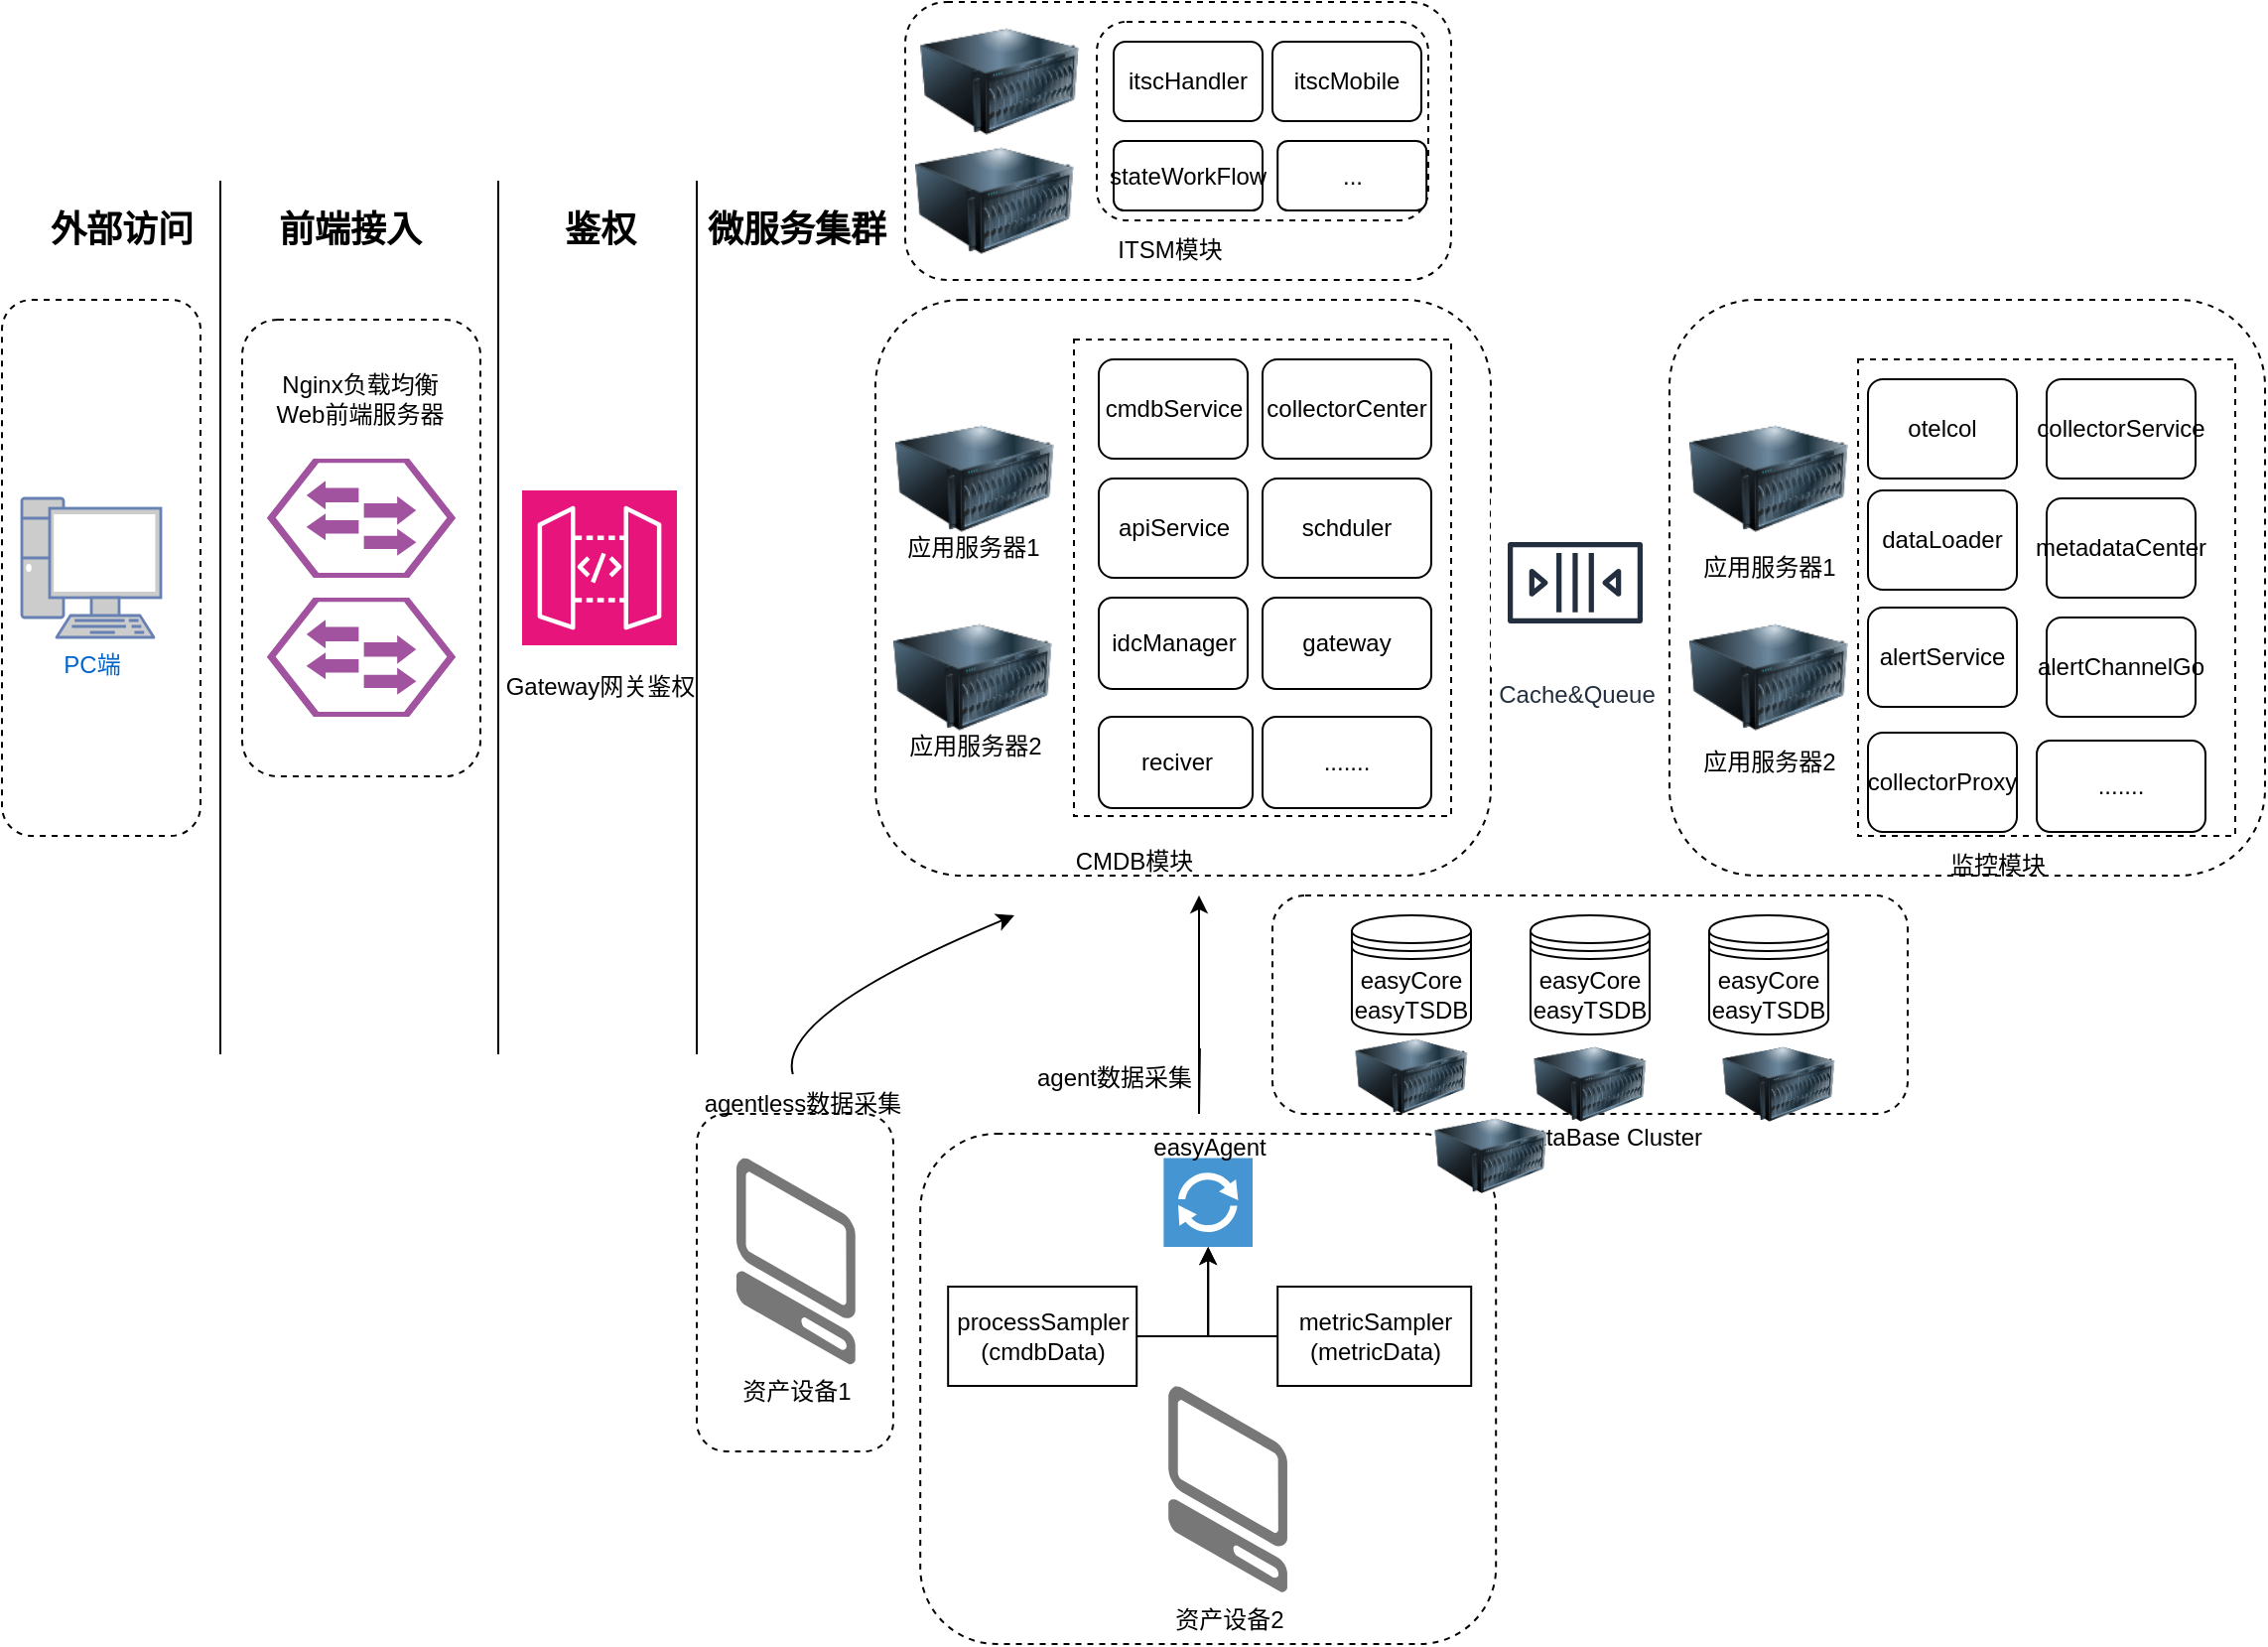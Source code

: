 <mxfile version="24.0.5" type="github">
  <diagram name="第 1 页" id="UEVJXnBHdPSzS9DN39Q3">
    <mxGraphModel dx="1908" dy="1112" grid="1" gridSize="10" guides="1" tooltips="1" connect="1" arrows="1" fold="1" page="1" pageScale="1" pageWidth="1169" pageHeight="1654" math="0" shadow="0">
      <root>
        <mxCell id="0" />
        <mxCell id="1" parent="0" />
        <mxCell id="U64g5x8YHhDghbwO3PD0-74" value="" style="rounded=1;whiteSpace=wrap;html=1;strokeColor=default;align=center;verticalAlign=middle;fontFamily=Helvetica;fontSize=12;fontColor=default;fillColor=default;dashed=1;" vertex="1" parent="1">
          <mxGeometry x="360" y="560" width="99" height="170" as="geometry" />
        </mxCell>
        <mxCell id="U64g5x8YHhDghbwO3PD0-43" value="" style="rounded=1;whiteSpace=wrap;html=1;strokeColor=default;align=center;verticalAlign=middle;fontFamily=Helvetica;fontSize=12;fontColor=default;fillColor=default;dashed=1" vertex="1" parent="1">
          <mxGeometry x="650" y="450" width="320" height="110" as="geometry" />
        </mxCell>
        <mxCell id="Y1PHwbgM20A0MRqoEUd3-15" value="" style="rounded=1;whiteSpace=wrap;html=1;dashed=1;" parent="1" vertex="1">
          <mxGeometry x="131" y="160" width="120" height="230" as="geometry" />
        </mxCell>
        <mxCell id="Y1PHwbgM20A0MRqoEUd3-2" value="" style="rounded=1;whiteSpace=wrap;html=1;dashed=1;" parent="1" vertex="1">
          <mxGeometry x="10" y="150" width="100" height="270" as="geometry" />
        </mxCell>
        <mxCell id="Y1PHwbgM20A0MRqoEUd3-6" value="&lt;b&gt;&lt;font style=&quot;font-size: 18px;&quot;&gt;外部访问&lt;/font&gt;&lt;/b&gt;" style="text;html=1;align=center;verticalAlign=middle;resizable=0;points=[];autosize=1;strokeColor=none;fillColor=none;fontFamily=Helvetica;fontSize=12;fontColor=default;" parent="1" vertex="1">
          <mxGeometry x="20" y="95" width="100" height="40" as="geometry" />
        </mxCell>
        <mxCell id="Y1PHwbgM20A0MRqoEUd3-7" value="PC端" style="fontColor=#0066CC;verticalAlign=top;verticalLabelPosition=bottom;labelPosition=center;align=center;html=1;outlineConnect=0;fillColor=#CCCCCC;strokeColor=#6881B3;gradientColor=none;gradientDirection=north;strokeWidth=2;shape=mxgraph.networks.pc;rounded=0;fontFamily=Helvetica;fontSize=12;" parent="1" vertex="1">
          <mxGeometry x="20" y="250" width="70" height="70" as="geometry" />
        </mxCell>
        <mxCell id="Y1PHwbgM20A0MRqoEUd3-9" value="&lt;b&gt;&lt;font style=&quot;font-size: 18px;&quot;&gt;前端接入&lt;/font&gt;&lt;/b&gt;" style="text;html=1;align=center;verticalAlign=middle;resizable=0;points=[];autosize=1;strokeColor=none;fillColor=none;fontFamily=Helvetica;fontSize=12;fontColor=default;" parent="1" vertex="1">
          <mxGeometry x="135" y="95" width="100" height="40" as="geometry" />
        </mxCell>
        <mxCell id="Y1PHwbgM20A0MRqoEUd3-10" value="" style="rounded=1;whiteSpace=wrap;html=1;dashed=1;verticalLabelPosition=bottom;sketch=0;fillColor=#A153A0;strokeColor=#ffffff;verticalAlign=top;points=[[0,0.5,0],[0.125,0.25,0],[0.25,0,0],[0.5,0,0],[0.75,0,0],[0.875,0.25,0],[1,0.5,0],[0.875,0.75,0],[0.75,1,0],[0.5,1,0],[0.125,0.75,0]];pointerEvents=1;shape=mxgraph.cisco_safe.compositeIcon;bgIcon=mxgraph.cisco_safe.design.blank_device;resIcon=mxgraph.cisco_safe.design.access_switch_2;" parent="1" vertex="1">
          <mxGeometry x="143.5" y="230" width="95" height="60" as="geometry" />
        </mxCell>
        <mxCell id="Y1PHwbgM20A0MRqoEUd3-12" value="" style="rounded=1;whiteSpace=wrap;html=1;dashed=1;verticalLabelPosition=bottom;sketch=0;fillColor=#A153A0;strokeColor=#ffffff;verticalAlign=top;points=[[0,0.5,0],[0.125,0.25,0],[0.25,0,0],[0.5,0,0],[0.75,0,0],[0.875,0.25,0],[1,0.5,0],[0.875,0.75,0],[0.75,1,0],[0.5,1,0],[0.125,0.75,0]];pointerEvents=1;shape=mxgraph.cisco_safe.compositeIcon;bgIcon=mxgraph.cisco_safe.design.blank_device;resIcon=mxgraph.cisco_safe.design.access_switch_2;" parent="1" vertex="1">
          <mxGeometry x="143.5" y="300" width="95" height="60" as="geometry" />
        </mxCell>
        <mxCell id="Y1PHwbgM20A0MRqoEUd3-13" value="Nginx负载均衡&lt;br&gt;Web前端服务器" style="text;html=1;align=center;verticalAlign=middle;resizable=0;points=[];autosize=1;strokeColor=none;fillColor=none;fontFamily=Helvetica;fontSize=12;fontColor=default;" parent="1" vertex="1">
          <mxGeometry x="135" y="180" width="110" height="40" as="geometry" />
        </mxCell>
        <mxCell id="Y1PHwbgM20A0MRqoEUd3-18" value="" style="sketch=0;points=[[0,0,0],[0.25,0,0],[0.5,0,0],[0.75,0,0],[1,0,0],[0,1,0],[0.25,1,0],[0.5,1,0],[0.75,1,0],[1,1,0],[0,0.25,0],[0,0.5,0],[0,0.75,0],[1,0.25,0],[1,0.5,0],[1,0.75,0]];outlineConnect=0;fontColor=#232F3E;fillColor=#E7157B;strokeColor=#ffffff;dashed=0;verticalLabelPosition=bottom;verticalAlign=top;align=center;html=1;fontSize=12;fontStyle=0;aspect=fixed;shape=mxgraph.aws4.resourceIcon;resIcon=mxgraph.aws4.api_gateway;rounded=0;fontFamily=Helvetica;" parent="1" vertex="1">
          <mxGeometry x="272" y="246" width="78" height="78" as="geometry" />
        </mxCell>
        <mxCell id="Y1PHwbgM20A0MRqoEUd3-19" value="&lt;span style=&quot;font-size: 18px;&quot;&gt;&lt;b&gt;鉴权&lt;/b&gt;&lt;/span&gt;" style="text;html=1;align=center;verticalAlign=middle;resizable=0;points=[];autosize=1;strokeColor=none;fillColor=none;fontFamily=Helvetica;fontSize=12;fontColor=default;" parent="1" vertex="1">
          <mxGeometry x="281" y="95" width="60" height="40" as="geometry" />
        </mxCell>
        <mxCell id="Y1PHwbgM20A0MRqoEUd3-20" value="Gateway网关鉴权" style="text;html=1;align=center;verticalAlign=middle;resizable=0;points=[];autosize=1;strokeColor=none;fillColor=none;fontFamily=Helvetica;fontSize=12;fontColor=default;" parent="1" vertex="1">
          <mxGeometry x="251" y="330" width="120" height="30" as="geometry" />
        </mxCell>
        <mxCell id="Y1PHwbgM20A0MRqoEUd3-21" value="" style="rounded=1;whiteSpace=wrap;html=1;dashed=1;" parent="1" vertex="1">
          <mxGeometry x="450" y="150" width="310" height="290" as="geometry" />
        </mxCell>
        <mxCell id="U64g5x8YHhDghbwO3PD0-1" value="" style="image;html=1;image=img/lib/clip_art/computers/Server_128x128.png;rounded=0;strokeColor=default;align=center;verticalAlign=middle;fontFamily=Helvetica;fontSize=12;fontColor=default;fillColor=default;" vertex="1" parent="1">
          <mxGeometry x="460" y="200" width="80" height="80" as="geometry" />
        </mxCell>
        <mxCell id="U64g5x8YHhDghbwO3PD0-2" value="" style="image;html=1;image=img/lib/clip_art/computers/Server_128x128.png;rounded=0;strokeColor=default;align=center;verticalAlign=middle;fontFamily=Helvetica;fontSize=12;fontColor=default;fillColor=default;" vertex="1" parent="1">
          <mxGeometry x="459" y="300" width="80" height="80" as="geometry" />
        </mxCell>
        <mxCell id="U64g5x8YHhDghbwO3PD0-3" value="" style="rounded=0;whiteSpace=wrap;html=1;strokeColor=default;align=center;verticalAlign=middle;fontFamily=Helvetica;fontSize=12;fontColor=default;fillColor=default;dashed=1;" vertex="1" parent="1">
          <mxGeometry x="550" y="170" width="190" height="240" as="geometry" />
        </mxCell>
        <mxCell id="U64g5x8YHhDghbwO3PD0-4" value="CMDB模块" style="text;html=1;align=center;verticalAlign=middle;resizable=0;points=[];autosize=1;strokeColor=none;fillColor=none;fontFamily=Helvetica;fontSize=12;fontColor=default;" vertex="1" parent="1">
          <mxGeometry x="540" y="418" width="80" height="30" as="geometry" />
        </mxCell>
        <mxCell id="U64g5x8YHhDghbwO3PD0-5" value="应用服务器2" style="text;html=1;align=center;verticalAlign=middle;resizable=0;points=[];autosize=1;strokeColor=none;fillColor=none;fontFamily=Helvetica;fontSize=12;fontColor=default;" vertex="1" parent="1">
          <mxGeometry x="455" y="360" width="90" height="30" as="geometry" />
        </mxCell>
        <mxCell id="U64g5x8YHhDghbwO3PD0-6" value="应用服务器1" style="text;html=1;align=center;verticalAlign=middle;resizable=0;points=[];autosize=1;strokeColor=none;fillColor=none;fontFamily=Helvetica;fontSize=12;fontColor=default;" vertex="1" parent="1">
          <mxGeometry x="454" y="260" width="90" height="30" as="geometry" />
        </mxCell>
        <mxCell id="U64g5x8YHhDghbwO3PD0-7" value="cmdbService" style="rounded=1;whiteSpace=wrap;html=1;strokeColor=default;align=center;verticalAlign=middle;fontFamily=Helvetica;fontSize=12;fontColor=default;fillColor=default;" vertex="1" parent="1">
          <mxGeometry x="562.5" y="180" width="75" height="50" as="geometry" />
        </mxCell>
        <mxCell id="U64g5x8YHhDghbwO3PD0-8" value="collectorCenter" style="rounded=1;whiteSpace=wrap;html=1;strokeColor=default;align=center;verticalAlign=middle;fontFamily=Helvetica;fontSize=12;fontColor=default;fillColor=default;" vertex="1" parent="1">
          <mxGeometry x="645" y="180" width="85" height="50" as="geometry" />
        </mxCell>
        <mxCell id="U64g5x8YHhDghbwO3PD0-9" value="apiService" style="rounded=1;whiteSpace=wrap;html=1;strokeColor=default;align=center;verticalAlign=middle;fontFamily=Helvetica;fontSize=12;fontColor=default;fillColor=default;" vertex="1" parent="1">
          <mxGeometry x="562.5" y="240" width="75" height="50" as="geometry" />
        </mxCell>
        <mxCell id="U64g5x8YHhDghbwO3PD0-10" value="schduler" style="rounded=1;whiteSpace=wrap;html=1;strokeColor=default;align=center;verticalAlign=middle;fontFamily=Helvetica;fontSize=12;fontColor=default;fillColor=default;" vertex="1" parent="1">
          <mxGeometry x="645" y="240" width="85" height="50" as="geometry" />
        </mxCell>
        <mxCell id="U64g5x8YHhDghbwO3PD0-11" value="idcManager" style="rounded=1;whiteSpace=wrap;html=1;strokeColor=default;align=center;verticalAlign=middle;fontFamily=Helvetica;fontSize=12;fontColor=default;fillColor=default;" vertex="1" parent="1">
          <mxGeometry x="562.5" y="300" width="75" height="46" as="geometry" />
        </mxCell>
        <mxCell id="U64g5x8YHhDghbwO3PD0-12" value="reciver" style="rounded=1;whiteSpace=wrap;html=1;strokeColor=default;align=center;verticalAlign=middle;fontFamily=Helvetica;fontSize=12;fontColor=default;fillColor=default;" vertex="1" parent="1">
          <mxGeometry x="562.5" y="360" width="77.5" height="46" as="geometry" />
        </mxCell>
        <mxCell id="U64g5x8YHhDghbwO3PD0-13" value="gateway" style="rounded=1;whiteSpace=wrap;html=1;strokeColor=default;align=center;verticalAlign=middle;fontFamily=Helvetica;fontSize=12;fontColor=default;fillColor=default;" vertex="1" parent="1">
          <mxGeometry x="645" y="300" width="85" height="46" as="geometry" />
        </mxCell>
        <mxCell id="U64g5x8YHhDghbwO3PD0-18" value="......." style="rounded=1;whiteSpace=wrap;html=1;strokeColor=default;align=center;verticalAlign=middle;fontFamily=Helvetica;fontSize=12;fontColor=default;fillColor=default;" vertex="1" parent="1">
          <mxGeometry x="645" y="360" width="85" height="46" as="geometry" />
        </mxCell>
        <mxCell id="U64g5x8YHhDghbwO3PD0-21" value="" style="rounded=1;whiteSpace=wrap;html=1;strokeColor=default;align=center;verticalAlign=middle;fontFamily=Helvetica;fontSize=12;fontColor=default;fillColor=default;dashed=1;" vertex="1" parent="1">
          <mxGeometry x="472.6" y="570" width="290" height="257" as="geometry" />
        </mxCell>
        <mxCell id="U64g5x8YHhDghbwO3PD0-22" value="" style="pointerEvents=1;shadow=0;dashed=0;html=1;strokeColor=none;fillColor=#4495D1;labelPosition=center;verticalLabelPosition=bottom;verticalAlign=top;align=center;outlineConnect=0;shape=mxgraph.veeam.2d.proxy;rounded=0;fontFamily=Helvetica;fontSize=12;fontColor=default;" vertex="1" parent="1">
          <mxGeometry x="595.2" y="582.2" width="44.8" height="44.8" as="geometry" />
        </mxCell>
        <mxCell id="U64g5x8YHhDghbwO3PD0-30" style="edgeStyle=orthogonalEdgeStyle;rounded=0;orthogonalLoop=1;jettySize=auto;html=1;fontFamily=Helvetica;fontSize=12;fontColor=default;" edge="1" parent="1" source="U64g5x8YHhDghbwO3PD0-24" target="U64g5x8YHhDghbwO3PD0-22">
          <mxGeometry relative="1" as="geometry" />
        </mxCell>
        <mxCell id="U64g5x8YHhDghbwO3PD0-24" value="processSampler&lt;br&gt;(cmdbData)" style="html=1;dashed=0;whiteSpace=wrap;rounded=0;strokeColor=default;align=center;verticalAlign=middle;fontFamily=Helvetica;fontSize=12;fontColor=default;fillColor=default;" vertex="1" parent="1">
          <mxGeometry x="486.6" y="647" width="95" height="50" as="geometry" />
        </mxCell>
        <mxCell id="U64g5x8YHhDghbwO3PD0-31" style="edgeStyle=orthogonalEdgeStyle;rounded=0;orthogonalLoop=1;jettySize=auto;html=1;fontFamily=Helvetica;fontSize=12;fontColor=default;" edge="1" parent="1" source="U64g5x8YHhDghbwO3PD0-25" target="U64g5x8YHhDghbwO3PD0-22">
          <mxGeometry relative="1" as="geometry" />
        </mxCell>
        <mxCell id="U64g5x8YHhDghbwO3PD0-25" value="metricSampler&lt;br&gt;(metricData)" style="html=1;dashed=0;whiteSpace=wrap;rounded=0;strokeColor=default;align=center;verticalAlign=middle;fontFamily=Helvetica;fontSize=12;fontColor=default;fillColor=default;" vertex="1" parent="1">
          <mxGeometry x="652.6" y="647" width="97.5" height="50" as="geometry" />
        </mxCell>
        <mxCell id="U64g5x8YHhDghbwO3PD0-34" value="easyAgent&lt;div&gt;&lt;br&gt;&lt;/div&gt;" style="text;html=1;align=center;verticalAlign=middle;resizable=0;points=[];autosize=1;strokeColor=none;fillColor=none;fontFamily=Helvetica;fontSize=12;fontColor=default;" vertex="1" parent="1">
          <mxGeometry x="577.6" y="563.9" width="80" height="40" as="geometry" />
        </mxCell>
        <mxCell id="U64g5x8YHhDghbwO3PD0-37" value="" style="endArrow=classic;html=1;rounded=0;fontFamily=Helvetica;fontSize=12;fontColor=default;" edge="1" parent="1">
          <mxGeometry width="50" height="50" relative="1" as="geometry">
            <mxPoint x="613.45" y="527" as="sourcePoint" />
            <mxPoint x="613" y="450" as="targetPoint" />
            <Array as="points">
              <mxPoint x="613" y="560" />
            </Array>
          </mxGeometry>
        </mxCell>
        <mxCell id="U64g5x8YHhDghbwO3PD0-38" value="agent数据采集" style="text;html=1;align=center;verticalAlign=middle;resizable=0;points=[];autosize=1;strokeColor=none;fillColor=none;fontFamily=Helvetica;fontSize=12;fontColor=default;" vertex="1" parent="1">
          <mxGeometry x="520" y="527" width="100" height="30" as="geometry" />
        </mxCell>
        <mxCell id="U64g5x8YHhDghbwO3PD0-39" value="easyCore&lt;div&gt;easyTSDB&lt;/div&gt;" style="shape=datastore;whiteSpace=wrap;html=1;rounded=0;strokeColor=default;align=center;verticalAlign=middle;fontFamily=Helvetica;fontSize=12;fontColor=default;fillColor=default;" vertex="1" parent="1">
          <mxGeometry x="690" y="460" width="60" height="60" as="geometry" />
        </mxCell>
        <mxCell id="U64g5x8YHhDghbwO3PD0-40" value="easyCore&lt;div&gt;easyTSDB&lt;/div&gt;" style="shape=datastore;whiteSpace=wrap;html=1;rounded=0;strokeColor=default;align=center;verticalAlign=middle;fontFamily=Helvetica;fontSize=12;fontColor=default;fillColor=default;" vertex="1" parent="1">
          <mxGeometry x="780" y="460" width="60" height="60" as="geometry" />
        </mxCell>
        <mxCell id="U64g5x8YHhDghbwO3PD0-42" value="easyCore&lt;div&gt;easyTSDB&lt;/div&gt;" style="shape=datastore;whiteSpace=wrap;html=1;rounded=0;strokeColor=default;align=center;verticalAlign=middle;fontFamily=Helvetica;fontSize=12;fontColor=default;fillColor=default;" vertex="1" parent="1">
          <mxGeometry x="870" y="460" width="60" height="60" as="geometry" />
        </mxCell>
        <mxCell id="U64g5x8YHhDghbwO3PD0-47" value="&lt;div&gt;Cache&amp;amp;&lt;span style=&quot;background-color: initial;&quot;&gt;Queue&lt;/span&gt;&lt;/div&gt;" style="sketch=0;outlineConnect=0;fontColor=#232F3E;gradientColor=none;strokeColor=#232F3E;fillColor=#ffffff;dashed=0;verticalLabelPosition=bottom;verticalAlign=top;align=center;html=1;fontSize=12;fontStyle=0;aspect=fixed;shape=mxgraph.aws4.resourceIcon;resIcon=mxgraph.aws4.queue;rounded=0;fontFamily=Helvetica;" vertex="1" parent="1">
          <mxGeometry x="760" y="250" width="85" height="85" as="geometry" />
        </mxCell>
        <mxCell id="U64g5x8YHhDghbwO3PD0-48" value="" style="rounded=1;whiteSpace=wrap;html=1;dashed=1;" vertex="1" parent="1">
          <mxGeometry x="850" y="150" width="300" height="290" as="geometry" />
        </mxCell>
        <mxCell id="U64g5x8YHhDghbwO3PD0-50" value="" style="image;html=1;image=img/lib/clip_art/computers/Server_128x128.png;rounded=0;strokeColor=default;align=center;verticalAlign=middle;fontFamily=Helvetica;fontSize=12;fontColor=default;fillColor=default;" vertex="1" parent="1">
          <mxGeometry x="860" y="200" width="80" height="80" as="geometry" />
        </mxCell>
        <mxCell id="U64g5x8YHhDghbwO3PD0-51" value="" style="image;html=1;image=img/lib/clip_art/computers/Server_128x128.png;rounded=0;strokeColor=default;align=center;verticalAlign=middle;fontFamily=Helvetica;fontSize=12;fontColor=default;fillColor=default;" vertex="1" parent="1">
          <mxGeometry x="860" y="300" width="80" height="80" as="geometry" />
        </mxCell>
        <mxCell id="U64g5x8YHhDghbwO3PD0-52" value="应用服务器1" style="text;html=1;align=center;verticalAlign=middle;resizable=0;points=[];autosize=1;strokeColor=none;fillColor=none;fontFamily=Helvetica;fontSize=12;fontColor=default;" vertex="1" parent="1">
          <mxGeometry x="855" y="270" width="90" height="30" as="geometry" />
        </mxCell>
        <mxCell id="U64g5x8YHhDghbwO3PD0-53" value="应用服务器2" style="text;html=1;align=center;verticalAlign=middle;resizable=0;points=[];autosize=1;strokeColor=none;fillColor=none;fontFamily=Helvetica;fontSize=12;fontColor=default;" vertex="1" parent="1">
          <mxGeometry x="855" y="368" width="90" height="30" as="geometry" />
        </mxCell>
        <mxCell id="U64g5x8YHhDghbwO3PD0-54" value="监控模块" style="text;html=1;align=center;verticalAlign=middle;resizable=0;points=[];autosize=1;strokeColor=none;fillColor=none;fontFamily=Helvetica;fontSize=12;fontColor=default;" vertex="1" parent="1">
          <mxGeometry x="980" y="420" width="70" height="30" as="geometry" />
        </mxCell>
        <mxCell id="U64g5x8YHhDghbwO3PD0-55" value="" style="rounded=0;whiteSpace=wrap;html=1;strokeColor=default;align=center;verticalAlign=middle;fontFamily=Helvetica;fontSize=12;fontColor=default;fillColor=default;dashed=1;" vertex="1" parent="1">
          <mxGeometry x="945" y="180" width="190" height="240" as="geometry" />
        </mxCell>
        <mxCell id="U64g5x8YHhDghbwO3PD0-56" value="otelcol" style="rounded=1;whiteSpace=wrap;html=1;strokeColor=default;align=center;verticalAlign=middle;fontFamily=Helvetica;fontSize=12;fontColor=default;fillColor=default;" vertex="1" parent="1">
          <mxGeometry x="950" y="190" width="75" height="50" as="geometry" />
        </mxCell>
        <mxCell id="U64g5x8YHhDghbwO3PD0-57" value="collectorService" style="rounded=1;whiteSpace=wrap;html=1;strokeColor=default;align=center;verticalAlign=middle;fontFamily=Helvetica;fontSize=12;fontColor=default;fillColor=default;" vertex="1" parent="1">
          <mxGeometry x="1040" y="190" width="75" height="50" as="geometry" />
        </mxCell>
        <mxCell id="U64g5x8YHhDghbwO3PD0-58" value="dataLoader" style="rounded=1;whiteSpace=wrap;html=1;strokeColor=default;align=center;verticalAlign=middle;fontFamily=Helvetica;fontSize=12;fontColor=default;fillColor=default;" vertex="1" parent="1">
          <mxGeometry x="950" y="246" width="75" height="50" as="geometry" />
        </mxCell>
        <mxCell id="U64g5x8YHhDghbwO3PD0-59" value="metadataCenter" style="rounded=1;whiteSpace=wrap;html=1;strokeColor=default;align=center;verticalAlign=middle;fontFamily=Helvetica;fontSize=12;fontColor=default;fillColor=default;" vertex="1" parent="1">
          <mxGeometry x="1040" y="250" width="75" height="50" as="geometry" />
        </mxCell>
        <mxCell id="U64g5x8YHhDghbwO3PD0-60" value="alertService" style="rounded=1;whiteSpace=wrap;html=1;strokeColor=default;align=center;verticalAlign=middle;fontFamily=Helvetica;fontSize=12;fontColor=default;fillColor=default;" vertex="1" parent="1">
          <mxGeometry x="950" y="305" width="75" height="50" as="geometry" />
        </mxCell>
        <mxCell id="U64g5x8YHhDghbwO3PD0-61" value="alertChannelGo" style="rounded=1;whiteSpace=wrap;html=1;strokeColor=default;align=center;verticalAlign=middle;fontFamily=Helvetica;fontSize=12;fontColor=default;fillColor=default;" vertex="1" parent="1">
          <mxGeometry x="1040" y="310" width="75" height="50" as="geometry" />
        </mxCell>
        <mxCell id="U64g5x8YHhDghbwO3PD0-63" value="collectorProxy" style="rounded=1;whiteSpace=wrap;html=1;strokeColor=default;align=center;verticalAlign=middle;fontFamily=Helvetica;fontSize=12;fontColor=default;fillColor=default;" vertex="1" parent="1">
          <mxGeometry x="950" y="368" width="75" height="50" as="geometry" />
        </mxCell>
        <mxCell id="U64g5x8YHhDghbwO3PD0-64" value="......." style="rounded=1;whiteSpace=wrap;html=1;strokeColor=default;align=center;verticalAlign=middle;fontFamily=Helvetica;fontSize=12;fontColor=default;fillColor=default;" vertex="1" parent="1">
          <mxGeometry x="1035" y="372" width="85" height="46" as="geometry" />
        </mxCell>
        <mxCell id="U64g5x8YHhDghbwO3PD0-66" value="dataBase Cluster" style="text;html=1;align=center;verticalAlign=middle;resizable=0;points=[];autosize=1;strokeColor=none;fillColor=none;fontFamily=Helvetica;fontSize=12;fontColor=default;" vertex="1" parent="1">
          <mxGeometry x="760" y="557" width="120" height="30" as="geometry" />
        </mxCell>
        <mxCell id="U64g5x8YHhDghbwO3PD0-67" value="" style="endArrow=none;html=1;rounded=0;fontFamily=Helvetica;fontSize=15;fontColor=default;fontStyle=1" edge="1" parent="1">
          <mxGeometry width="50" height="50" relative="1" as="geometry">
            <mxPoint x="120" y="110" as="sourcePoint" />
            <mxPoint x="120" y="90" as="targetPoint" />
            <Array as="points">
              <mxPoint x="120" y="530" />
            </Array>
          </mxGeometry>
        </mxCell>
        <mxCell id="U64g5x8YHhDghbwO3PD0-68" value="" style="endArrow=none;html=1;rounded=0;fontFamily=Helvetica;fontSize=15;fontColor=default;fontStyle=1" edge="1" parent="1">
          <mxGeometry width="50" height="50" relative="1" as="geometry">
            <mxPoint x="260" y="110" as="sourcePoint" />
            <mxPoint x="260" y="90" as="targetPoint" />
            <Array as="points">
              <mxPoint x="260" y="530" />
              <mxPoint x="260" y="330" />
            </Array>
          </mxGeometry>
        </mxCell>
        <mxCell id="U64g5x8YHhDghbwO3PD0-70" value="" style="rounded=1;whiteSpace=wrap;html=1;strokeColor=default;align=center;verticalAlign=middle;fontFamily=Helvetica;fontSize=12;fontColor=default;fillColor=default;dashed=1;" vertex="1" parent="1">
          <mxGeometry x="465" width="275" height="140" as="geometry" />
        </mxCell>
        <mxCell id="U64g5x8YHhDghbwO3PD0-71" value="" style="image;html=1;image=img/lib/clip_art/computers/Server_128x128.png;rounded=0;strokeColor=default;align=center;verticalAlign=middle;fontFamily=Helvetica;fontSize=12;fontColor=default;fillColor=default;" vertex="1" parent="1">
          <mxGeometry x="470" y="60" width="80" height="80" as="geometry" />
        </mxCell>
        <mxCell id="U64g5x8YHhDghbwO3PD0-72" value="" style="image;html=1;image=img/lib/clip_art/computers/Server_128x128.png;rounded=0;strokeColor=default;align=center;verticalAlign=middle;fontFamily=Helvetica;fontSize=12;fontColor=default;fillColor=default;" vertex="1" parent="1">
          <mxGeometry x="472.6" width="80" height="80" as="geometry" />
        </mxCell>
        <mxCell id="U64g5x8YHhDghbwO3PD0-73" value="资产设备1" style="verticalLabelPosition=bottom;html=1;verticalAlign=top;strokeWidth=1;align=center;outlineConnect=0;dashed=0;outlineConnect=0;shape=mxgraph.aws3d.client;aspect=fixed;strokeColor=none;fillColor=#777777;rounded=0;fontFamily=Helvetica;fontSize=12;fontColor=default;" vertex="1" parent="1">
          <mxGeometry x="380" y="582.2" width="60" height="104" as="geometry" />
        </mxCell>
        <mxCell id="U64g5x8YHhDghbwO3PD0-75" value="资产设备2" style="verticalLabelPosition=bottom;html=1;verticalAlign=top;strokeWidth=1;align=center;outlineConnect=0;dashed=0;outlineConnect=0;shape=mxgraph.aws3d.client;aspect=fixed;strokeColor=none;fillColor=#777777;rounded=0;fontFamily=Helvetica;fontSize=12;fontColor=default;" vertex="1" parent="1">
          <mxGeometry x="597.6" y="697" width="60" height="104" as="geometry" />
        </mxCell>
        <mxCell id="U64g5x8YHhDghbwO3PD0-79" value="" style="curved=1;endArrow=classic;html=1;rounded=0;fontFamily=Helvetica;fontSize=12;fontColor=default;" edge="1" parent="1" source="U64g5x8YHhDghbwO3PD0-80">
          <mxGeometry width="50" height="50" relative="1" as="geometry">
            <mxPoint x="400" y="560" as="sourcePoint" />
            <mxPoint x="520" y="460" as="targetPoint" />
            <Array as="points">
              <mxPoint x="400" y="510" />
            </Array>
          </mxGeometry>
        </mxCell>
        <mxCell id="U64g5x8YHhDghbwO3PD0-81" value="" style="rounded=1;whiteSpace=wrap;html=1;strokeColor=default;align=center;verticalAlign=middle;fontFamily=Helvetica;fontSize=12;fontColor=default;fillColor=default;dashed=1;" vertex="1" parent="1">
          <mxGeometry x="561.5" y="10" width="167" height="100" as="geometry" />
        </mxCell>
        <mxCell id="U64g5x8YHhDghbwO3PD0-82" value="itscHandler" style="rounded=1;whiteSpace=wrap;html=1;strokeColor=default;align=center;verticalAlign=middle;fontFamily=Helvetica;fontSize=12;fontColor=default;fillColor=default;" vertex="1" parent="1">
          <mxGeometry x="570" y="20" width="75" height="40" as="geometry" />
        </mxCell>
        <mxCell id="U64g5x8YHhDghbwO3PD0-83" value="itscMobile" style="rounded=1;whiteSpace=wrap;html=1;strokeColor=default;align=center;verticalAlign=middle;fontFamily=Helvetica;fontSize=12;fontColor=default;fillColor=default;" vertex="1" parent="1">
          <mxGeometry x="650" y="20" width="75" height="40" as="geometry" />
        </mxCell>
        <mxCell id="U64g5x8YHhDghbwO3PD0-84" value="stateWorkFlow" style="rounded=1;whiteSpace=wrap;html=1;strokeColor=default;align=center;verticalAlign=middle;fontFamily=Helvetica;fontSize=12;fontColor=default;fillColor=default;" vertex="1" parent="1">
          <mxGeometry x="570" y="70" width="75" height="35" as="geometry" />
        </mxCell>
        <mxCell id="U64g5x8YHhDghbwO3PD0-85" value="..." style="rounded=1;whiteSpace=wrap;html=1;strokeColor=default;align=center;verticalAlign=middle;fontFamily=Helvetica;fontSize=12;fontColor=default;fillColor=default;" vertex="1" parent="1">
          <mxGeometry x="652.6" y="70" width="75" height="35" as="geometry" />
        </mxCell>
        <mxCell id="U64g5x8YHhDghbwO3PD0-86" value="" style="image;html=1;image=img/lib/clip_art/computers/Server_128x128.png;rounded=0;strokeColor=default;align=center;verticalAlign=middle;fontFamily=Helvetica;fontSize=12;fontColor=default;fillColor=default;" vertex="1" parent="1">
          <mxGeometry x="680" y="522.2" width="80" height="37.8" as="geometry" />
        </mxCell>
        <mxCell id="U64g5x8YHhDghbwO3PD0-88" value="" style="image;html=1;image=img/lib/clip_art/computers/Server_128x128.png;rounded=0;strokeColor=default;align=center;verticalAlign=middle;fontFamily=Helvetica;fontSize=12;fontColor=default;fillColor=default;" vertex="1" parent="1">
          <mxGeometry x="770" y="526.1" width="80" height="37.8" as="geometry" />
        </mxCell>
        <mxCell id="U64g5x8YHhDghbwO3PD0-89" value="" style="image;html=1;image=img/lib/clip_art/computers/Server_128x128.png;rounded=0;strokeColor=default;align=center;verticalAlign=middle;fontFamily=Helvetica;fontSize=12;fontColor=default;fillColor=default;" vertex="1" parent="1">
          <mxGeometry x="865" y="526.1" width="80" height="37.8" as="geometry" />
        </mxCell>
        <mxCell id="U64g5x8YHhDghbwO3PD0-91" value="ITSM模块" style="text;html=1;align=center;verticalAlign=middle;resizable=0;points=[];autosize=1;strokeColor=none;fillColor=none;fontFamily=Helvetica;fontSize=12;fontColor=default;" vertex="1" parent="1">
          <mxGeometry x="557.5" y="110" width="80" height="30" as="geometry" />
        </mxCell>
        <mxCell id="U64g5x8YHhDghbwO3PD0-93" value="" style="image;html=1;image=img/lib/clip_art/computers/Server_128x128.png;rounded=0;strokeColor=default;align=center;verticalAlign=middle;fontFamily=Helvetica;fontSize=12;fontColor=default;fillColor=default;" vertex="1" parent="1">
          <mxGeometry x="720" y="562.2" width="80" height="37.8" as="geometry" />
        </mxCell>
        <mxCell id="U64g5x8YHhDghbwO3PD0-94" value="" style="endArrow=none;html=1;rounded=0;fontFamily=Helvetica;fontSize=15;fontColor=default;fontStyle=1" edge="1" parent="1">
          <mxGeometry width="50" height="50" relative="1" as="geometry">
            <mxPoint x="360" y="110" as="sourcePoint" />
            <mxPoint x="360" y="90" as="targetPoint" />
            <Array as="points">
              <mxPoint x="360" y="530" />
              <mxPoint x="360" y="330" />
            </Array>
          </mxGeometry>
        </mxCell>
        <mxCell id="U64g5x8YHhDghbwO3PD0-80" value="agentless数据采集" style="text;html=1;align=center;verticalAlign=middle;resizable=0;points=[];autosize=1;strokeColor=none;fillColor=none;fontFamily=Helvetica;fontSize=12;fontColor=default;" vertex="1" parent="1">
          <mxGeometry x="352.6" y="540" width="120" height="30" as="geometry" />
        </mxCell>
        <mxCell id="U64g5x8YHhDghbwO3PD0-96" value="&lt;span style=&quot;font-size: 18px;&quot;&gt;&lt;b&gt;微服务集群&lt;/b&gt;&lt;/span&gt;" style="text;html=1;align=center;verticalAlign=middle;resizable=0;points=[];autosize=1;strokeColor=none;fillColor=none;fontFamily=Helvetica;fontSize=12;fontColor=default;" vertex="1" parent="1">
          <mxGeometry x="355" y="95" width="110" height="40" as="geometry" />
        </mxCell>
      </root>
    </mxGraphModel>
  </diagram>
</mxfile>
